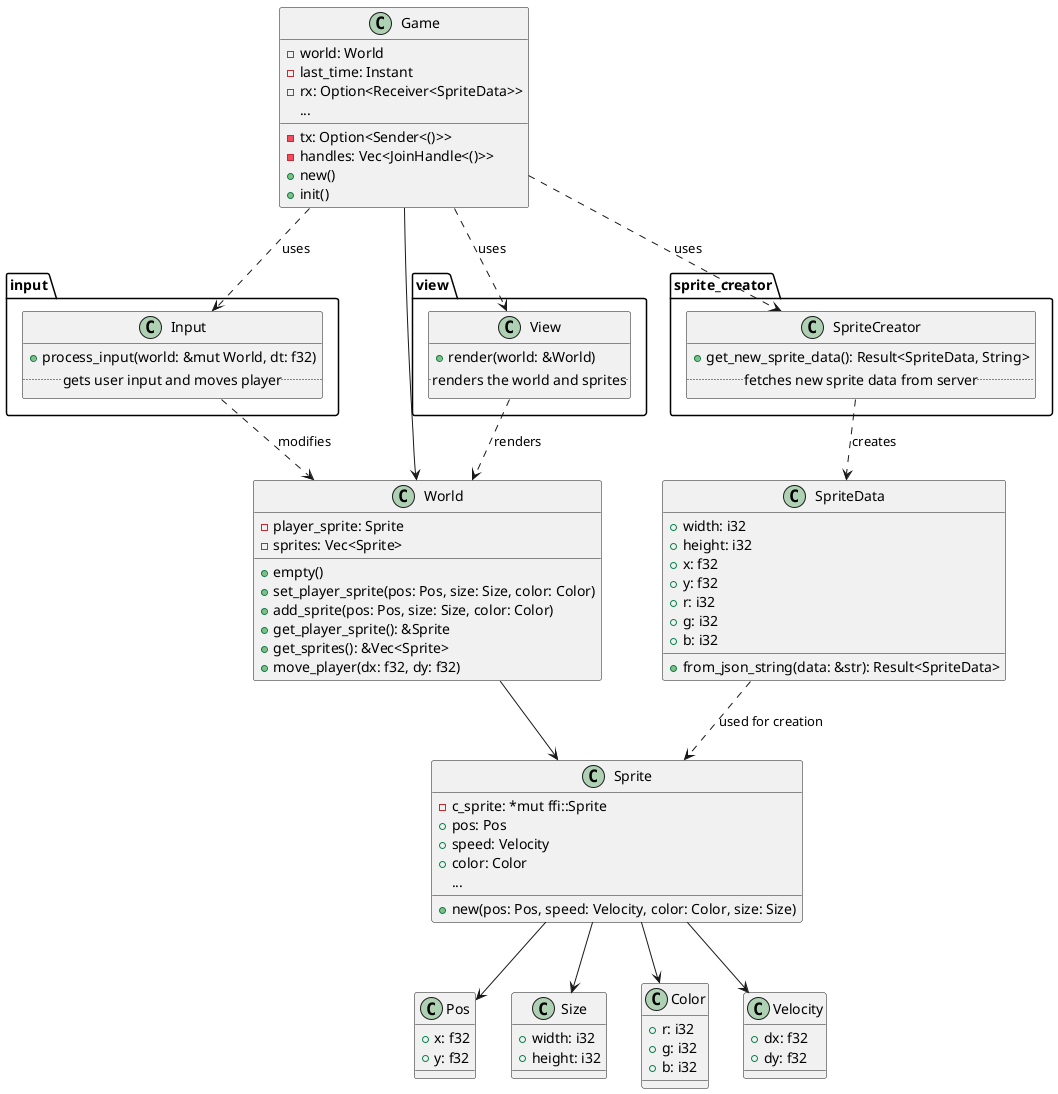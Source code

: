 @startuml
class Game {
    - world: World
    - last_time: Instant
    - rx: Option<Receiver<SpriteData>>
    - tx: Option<Sender<()>>
    - handles: Vec<JoinHandle<()>>
    + new()
    + init()
    ...
}

class World {
    - player_sprite: Sprite
    - sprites: Vec<Sprite>
    + empty()
    + set_player_sprite(pos: Pos, size: Size, color: Color)
    + add_sprite(pos: Pos, size: Size, color: Color)
    + get_player_sprite(): &Sprite
    + get_sprites(): &Vec<Sprite>
    + move_player(dx: f32, dy: f32)
}

class Sprite {
    - c_sprite: *mut ffi::Sprite
    + pos: Pos
    + speed: Velocity
    + color: Color
    + new(pos: Pos, speed: Velocity, color: Color, size: Size)
    ...
}

class SpriteData {
    + width: i32
    + height: i32
    + x: f32
    + y: f32
    + r: i32
    + g: i32
    + b: i32
    + from_json_string(data: &str): Result<SpriteData>
}

class Pos {
    + x: f32
    + y: f32
}
class Size {
    + width: i32
    + height: i32
}
class Color {
    + r: i32
    + g: i32
    + b: i32
}
class Velocity {
    + dx: f32
    + dy: f32
}

package input {
    class Input {
        + process_input(world: &mut World, dt: f32)
        .. gets user input and moves player ..
    }
}

package sprite_creator {
    class SpriteCreator {
        + get_new_sprite_data(): Result<SpriteData, String>
        .. fetches new sprite data from server ..
    }
}

package view {
    class View {
        + render(world: &World)
        .. renders the world and sprites ..
    }
}

Game --> World
World --> Sprite
Sprite --> Pos
Sprite --> Velocity
Sprite --> Size
Sprite --> Color
SpriteData ..> Sprite : used for creation
Game ..> Input : uses
Game ..> SpriteCreator : uses
Game ..> View : uses
Input ..> World : modifies
SpriteCreator ..> SpriteData : creates
View ..> World : renders
@enduml